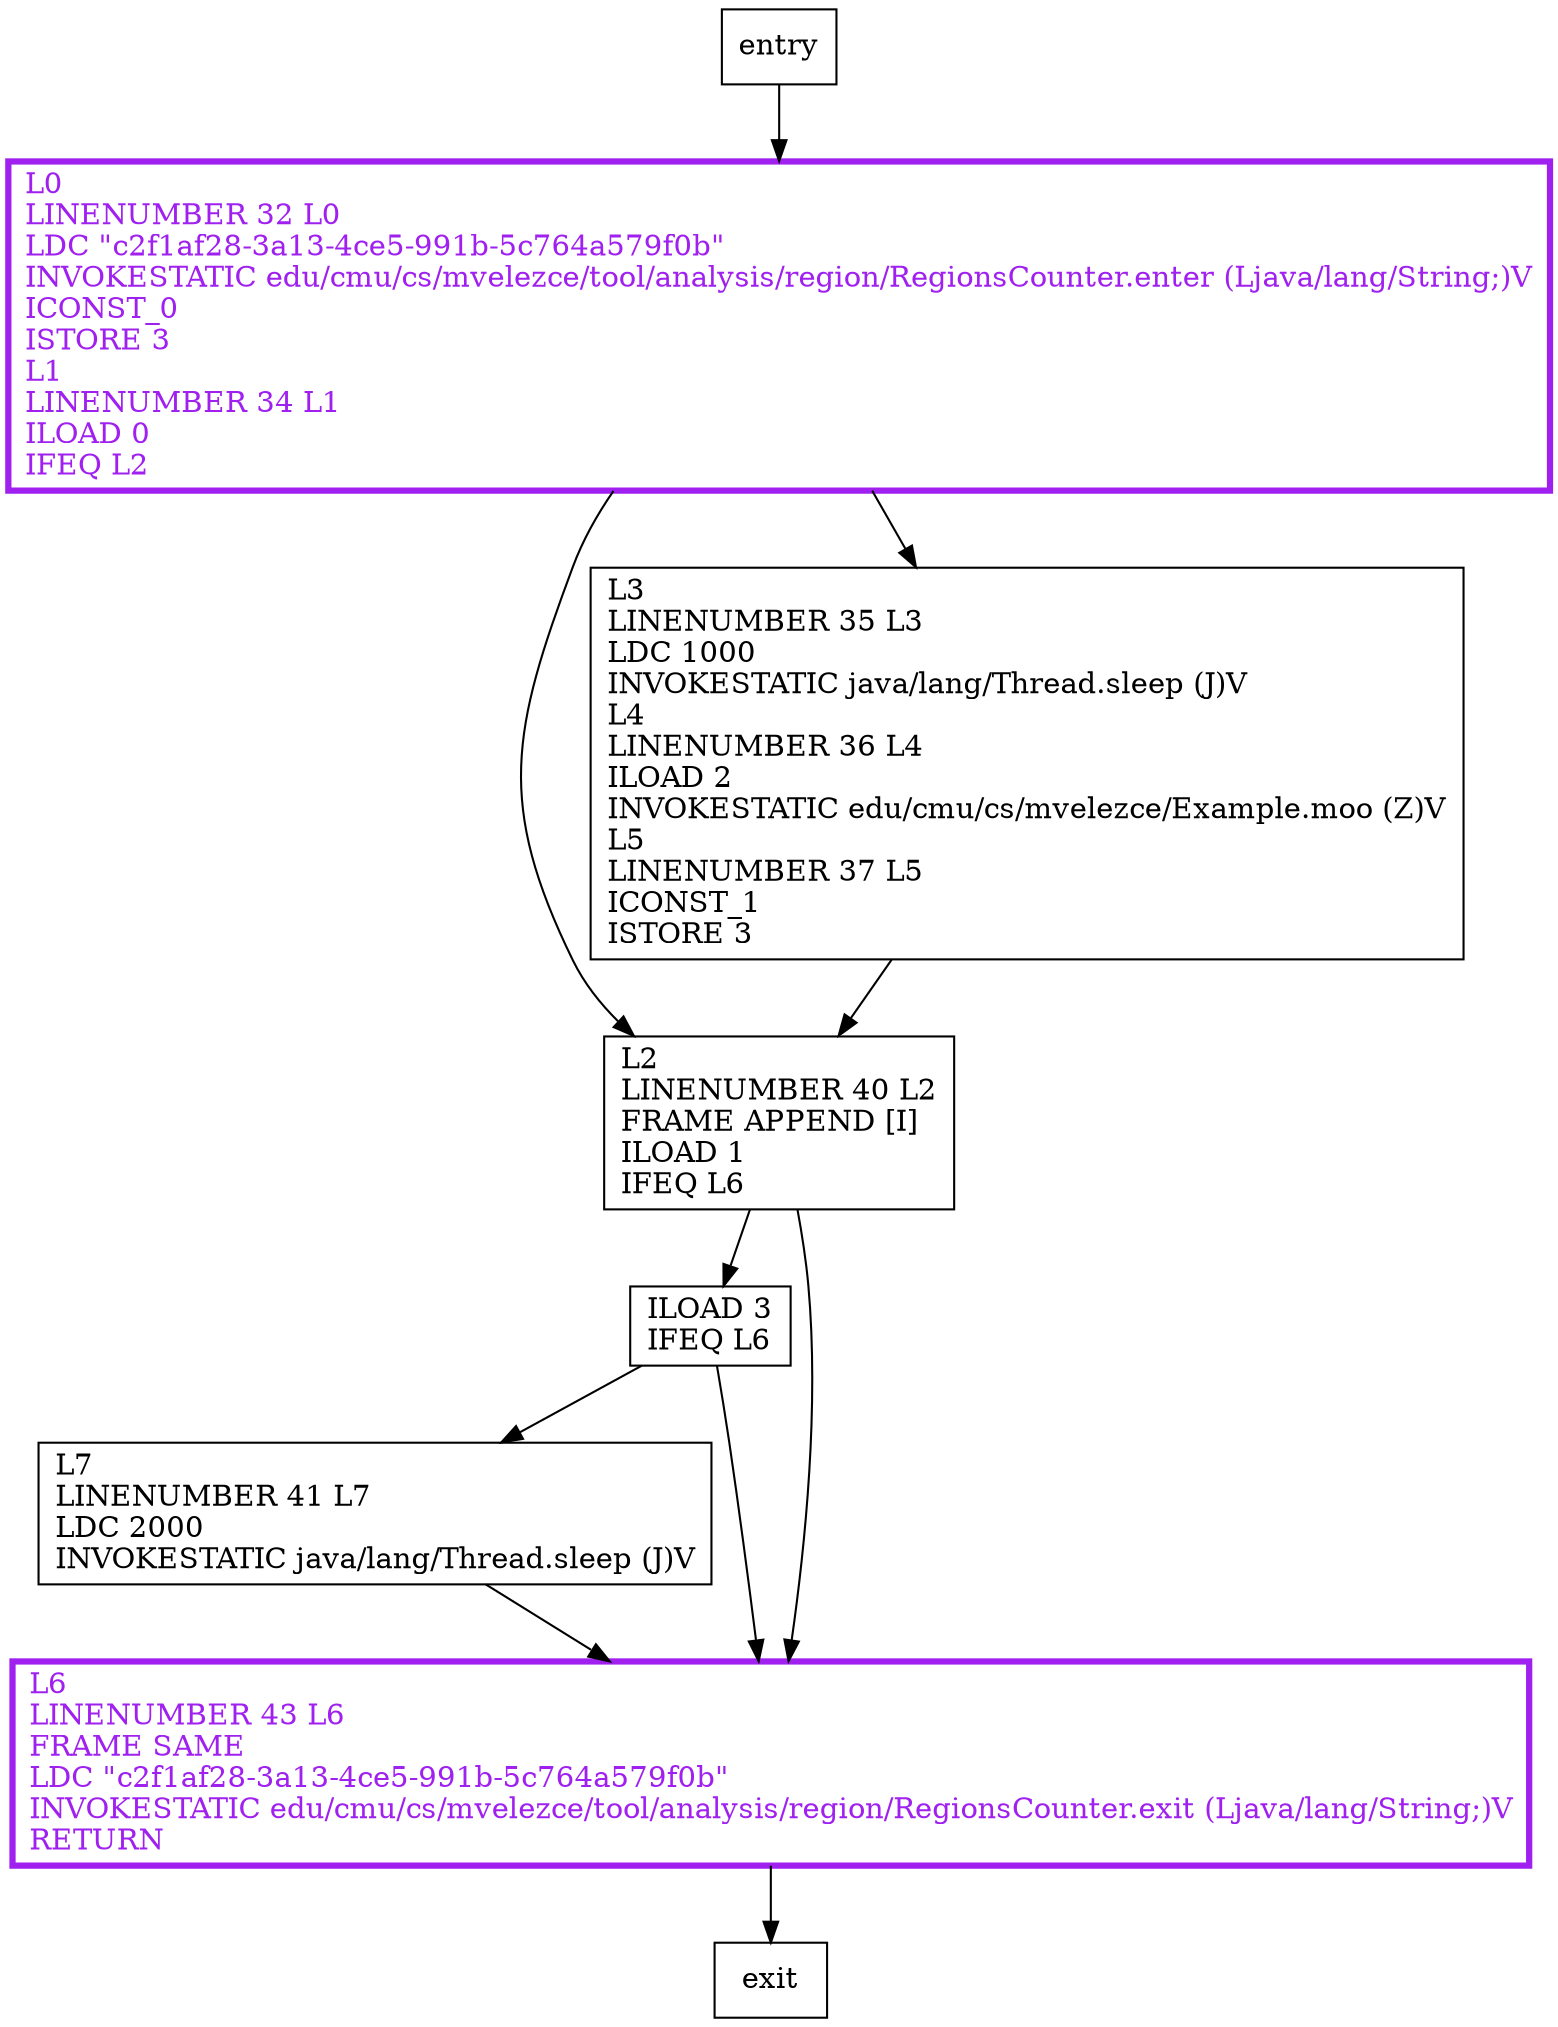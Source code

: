 digraph foo {
node [shape=record];
909914828 [label="L2\lLINENUMBER 40 L2\lFRAME APPEND [I]\lILOAD 1\lIFEQ L6\l"];
116650158 [label="L3\lLINENUMBER 35 L3\lLDC 1000\lINVOKESTATIC java/lang/Thread.sleep (J)V\lL4\lLINENUMBER 36 L4\lILOAD 2\lINVOKESTATIC edu/cmu/cs/mvelezce/Example.moo (Z)V\lL5\lLINENUMBER 37 L5\lICONST_1\lISTORE 3\l"];
1470540083 [label="ILOAD 3\lIFEQ L6\l"];
5987161 [label="L7\lLINENUMBER 41 L7\lLDC 2000\lINVOKESTATIC java/lang/Thread.sleep (J)V\l"];
1806640599 [label="L6\lLINENUMBER 43 L6\lFRAME SAME\lLDC \"c2f1af28-3a13-4ce5-991b-5c764a579f0b\"\lINVOKESTATIC edu/cmu/cs/mvelezce/tool/analysis/region/RegionsCounter.exit (Ljava/lang/String;)V\lRETURN\l"];
953191605 [label="L0\lLINENUMBER 32 L0\lLDC \"c2f1af28-3a13-4ce5-991b-5c764a579f0b\"\lINVOKESTATIC edu/cmu/cs/mvelezce/tool/analysis/region/RegionsCounter.enter (Ljava/lang/String;)V\lICONST_0\lISTORE 3\lL1\lLINENUMBER 34 L1\lILOAD 0\lIFEQ L2\l"];
entry;
exit;
entry -> 953191605;
909914828 -> 1470540083;
909914828 -> 1806640599;
116650158 -> 909914828;
1470540083 -> 5987161;
1470540083 -> 1806640599;
5987161 -> 1806640599;
1806640599 -> exit;
953191605 -> 909914828;
953191605 -> 116650158;
1806640599[fontcolor="purple", penwidth=3, color="purple"];
953191605[fontcolor="purple", penwidth=3, color="purple"];
}
